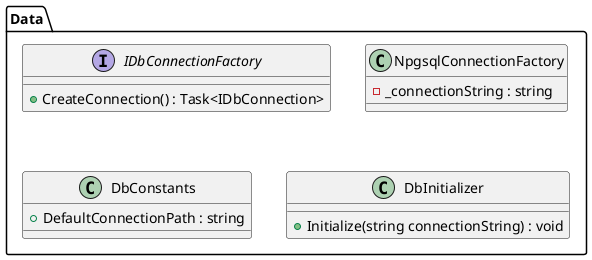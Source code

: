@startuml Relational Database

package "Data" {
    interface IDbConnectionFactory {
        + CreateConnection() : Task<IDbConnection>
    }

    class NpgsqlConnectionFactory {
        - _connectionString : string
    }

    class DbConstants {
        + DefaultConnectionPath : string
    }

    class DbInitializer {
        + Initialize(string connectionString) : void
    }
}

@enduml
